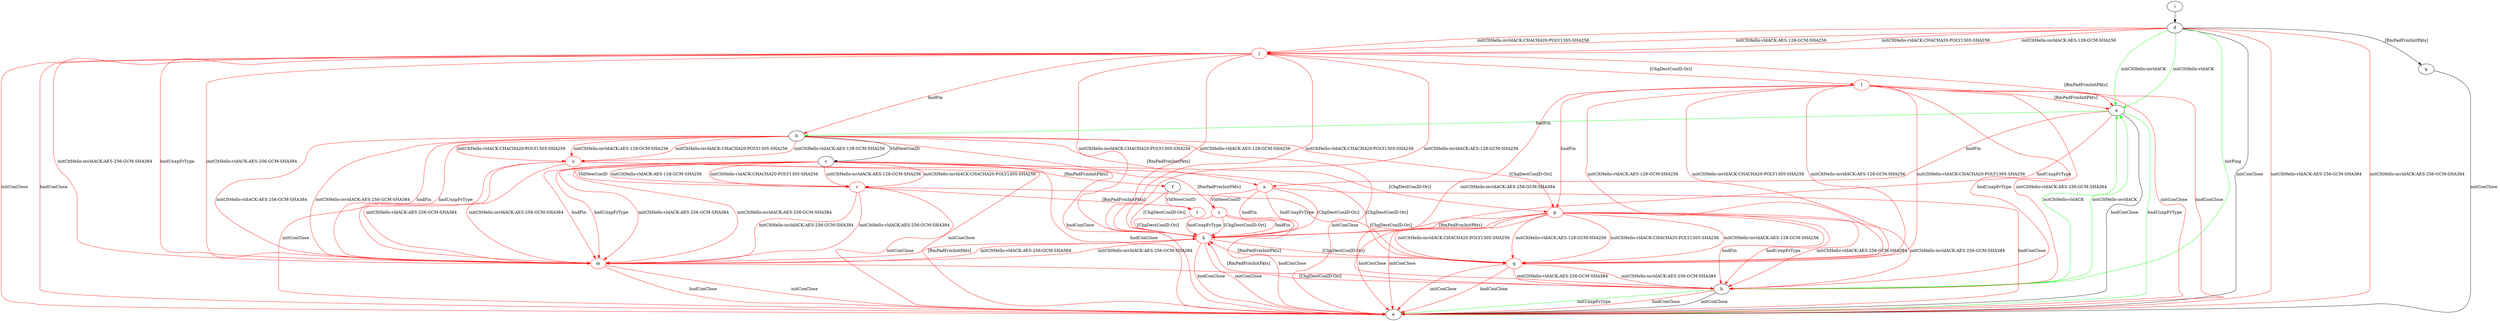 digraph "" {
	a -> b	[key=0,
		color=green,
		label="hndFin "];
	a -> e	[key=0,
		label="hndConClose "];
	a -> e	[key=1,
		color=green,
		label="hndUnxpFrType "];
	k	[color=red];
	a -> k	[key=0,
		color=red,
		label="hndUnxpFrType "];
	n	[color=red];
	a -> n	[key=0,
		color=red,
		label="hndFin "];
	b -> c	[key=0,
		label="VldNewConID "];
	b -> e	[key=0,
		color=red,
		label="initConClose "];
	b -> e	[key=1,
		color=red,
		label="hndConClose "];
	m	[color=red];
	b -> m	[key=0,
		color=red,
		label="initCltHello-vldACK:AES-256-GCM-SHA384 "];
	b -> m	[key=1,
		color=red,
		label="initCltHello-invldACK:AES-256-GCM-SHA384 "];
	b -> m	[key=2,
		color=red,
		label="hndFin "];
	b -> m	[key=3,
		color=red,
		label="hndUnxpFrType "];
	b -> n	[key=0,
		color=red,
		label="[RmPadFrmInitPkts] "];
	o	[color=red];
	b -> o	[key=0,
		color=red,
		label="initCltHello-vldACK:AES-128-GCM-SHA256 "];
	b -> o	[key=1,
		color=red,
		label="initCltHello-vldACK:CHACHA20-POLY1305-SHA256 "];
	b -> o	[key=2,
		color=red,
		label="initCltHello-invldACK:AES-128-GCM-SHA256 "];
	b -> o	[key=3,
		color=red,
		label="initCltHello-invldACK:CHACHA20-POLY1305-SHA256 "];
	p	[color=red];
	b -> p	[key=0,
		color=red,
		label="[ChgDestConID-Ori] "];
	c -> e	[key=0,
		color=red,
		label="initConClose "];
	c -> e	[key=1,
		color=red,
		label="hndConClose "];
	c -> m	[key=0,
		color=red,
		label="initCltHello-vldACK:AES-256-GCM-SHA384 "];
	c -> m	[key=1,
		color=red,
		label="initCltHello-invldACK:AES-256-GCM-SHA384 "];
	c -> m	[key=2,
		color=red,
		label="hndFin "];
	c -> m	[key=3,
		color=red,
		label="hndUnxpFrType "];
	c -> p	[key=0,
		color=red,
		label="[ChgDestConID-Ori] "];
	r	[color=red];
	c -> r	[key=0,
		color=red,
		label="initCltHello-vldACK:AES-128-GCM-SHA256 "];
	c -> r	[key=1,
		color=red,
		label="initCltHello-vldACK:CHACHA20-POLY1305-SHA256 "];
	c -> r	[key=2,
		color=red,
		label="initCltHello-invldACK:AES-128-GCM-SHA256 "];
	c -> r	[key=3,
		color=red,
		label="initCltHello-invldACK:CHACHA20-POLY1305-SHA256 "];
	s	[color=red];
	c -> s	[key=0,
		color=red,
		label="[RmPadFrmInitPkts] "];
	d -> a	[key=0,
		color=green,
		label="initCltHello-vldACK "];
	d -> a	[key=1,
		color=green,
		label="initCltHello-invldACK "];
	d -> e	[key=0,
		label="initConClose "];
	d -> e	[key=1,
		color=red,
		label="initCltHello-vldACK:AES-256-GCM-SHA384 "];
	d -> e	[key=2,
		color=red,
		label="initCltHello-invldACK:AES-256-GCM-SHA384 "];
	d -> g	[key=0,
		label="[RmPadFrmInitPkts] "];
	d -> h	[key=0,
		color=green,
		label="initPing "];
	j	[color=red];
	d -> j	[key=0,
		color=red,
		label="initCltHello-vldACK:AES-128-GCM-SHA256 "];
	d -> j	[key=1,
		color=red,
		label="initCltHello-vldACK:CHACHA20-POLY1305-SHA256 "];
	d -> j	[key=2,
		color=red,
		label="initCltHello-invldACK:AES-128-GCM-SHA256 "];
	d -> j	[key=3,
		color=red,
		label="initCltHello-invldACK:CHACHA20-POLY1305-SHA256 "];
	f -> k	[key=0,
		color=red,
		label="[ChgDestConID-Ori] "];
	t	[color=red];
	f -> t	[key=0,
		color=red,
		label="VldNewConID "];
	g -> e	[key=0,
		label="initConClose "];
	h -> a	[key=0,
		color=green,
		label="initCltHello-vldACK "];
	h -> a	[key=1,
		color=green,
		label="initCltHello-invldACK "];
	h -> e	[key=0,
		label="initConClose "];
	h -> e	[key=1,
		color=green,
		label="initUnxpFrType "];
	h -> e	[key=2,
		color=red,
		label="hndConClose "];
	h -> k	[key=0,
		color=red,
		label="[RmPadFrmInitPkts] "];
	i -> d	[key=0];
	j -> a	[key=0,
		color=red,
		label="[RmPadFrmInitPkts] "];
	j -> b	[key=0,
		color=red,
		label="hndFin "];
	j -> e	[key=0,
		color=red,
		label="initConClose "];
	j -> e	[key=1,
		color=red,
		label="hndConClose "];
	j -> k	[key=0,
		color=red,
		label="initCltHello-vldACK:AES-128-GCM-SHA256 "];
	j -> k	[key=1,
		color=red,
		label="initCltHello-vldACK:CHACHA20-POLY1305-SHA256 "];
	j -> k	[key=2,
		color=red,
		label="initCltHello-invldACK:AES-128-GCM-SHA256 "];
	j -> k	[key=3,
		color=red,
		label="initCltHello-invldACK:CHACHA20-POLY1305-SHA256 "];
	l	[color=red];
	j -> l	[key=0,
		color=red,
		label="[ChgDestConID-Ori] "];
	j -> m	[key=0,
		color=red,
		label="initCltHello-vldACK:AES-256-GCM-SHA384 "];
	j -> m	[key=1,
		color=red,
		label="initCltHello-invldACK:AES-256-GCM-SHA384 "];
	j -> m	[key=2,
		color=red,
		label="hndUnxpFrType "];
	k -> e	[key=0,
		color=red,
		label="initConClose "];
	k -> e	[key=1,
		color=red,
		label="hndConClose "];
	k -> m	[key=0,
		color=red,
		label="initCltHello-vldACK:AES-256-GCM-SHA384 "];
	k -> m	[key=1,
		color=red,
		label="initCltHello-invldACK:AES-256-GCM-SHA384 "];
	q	[color=red];
	k -> q	[key=0,
		color=red,
		label="[ChgDestConID-Ori] "];
	l -> a	[key=0,
		color=red,
		label="[RmPadFrmInitPkts] "];
	l -> e	[key=0,
		color=red,
		label="initConClose "];
	l -> e	[key=1,
		color=red,
		label="hndConClose "];
	l -> h	[key=0,
		color=red,
		label="initCltHello-vldACK:AES-256-GCM-SHA384 "];
	l -> h	[key=1,
		color=red,
		label="initCltHello-invldACK:AES-256-GCM-SHA384 "];
	l -> h	[key=2,
		color=red,
		label="hndUnxpFrType "];
	l -> p	[key=0,
		color=red,
		label="hndFin "];
	l -> q	[key=0,
		color=red,
		label="initCltHello-vldACK:AES-128-GCM-SHA256 "];
	l -> q	[key=1,
		color=red,
		label="initCltHello-vldACK:CHACHA20-POLY1305-SHA256 "];
	l -> q	[key=2,
		color=red,
		label="initCltHello-invldACK:AES-128-GCM-SHA256 "];
	l -> q	[key=3,
		color=red,
		label="initCltHello-invldACK:CHACHA20-POLY1305-SHA256 "];
	m -> e	[key=0,
		color=red,
		label="initConClose "];
	m -> e	[key=1,
		color=red,
		label="hndConClose "];
	m -> h	[key=0,
		color=red,
		label="[ChgDestConID-Ori] "];
	m -> k	[key=0,
		color=red,
		label="[RmPadFrmInitPkts] "];
	n -> e	[key=0,
		color=red,
		label="hndConClose "];
	n -> k	[key=0,
		color=red,
		label="hndFin "];
	n -> k	[key=1,
		color=red,
		label="hndUnxpFrType "];
	n -> k	[key=2,
		color=red,
		label="[ChgDestConID-Ori] "];
	n -> s	[key=0,
		color=red,
		label="VldNewConID "];
	o -> e	[key=0,
		color=red,
		label="initConClose "];
	o -> f	[key=0,
		color=red,
		label="[RmPadFrmInitPkts] "];
	o -> m	[key=0,
		color=red,
		label="initCltHello-vldACK:AES-256-GCM-SHA384 "];
	o -> m	[key=1,
		color=red,
		label="initCltHello-invldACK:AES-256-GCM-SHA384 "];
	o -> q	[key=0,
		color=red,
		label="[ChgDestConID-Ori] "];
	o -> r	[key=0,
		color=red,
		label="VldNewConID "];
	p -> e	[key=0,
		color=red,
		label="initConClose "];
	p -> e	[key=1,
		color=red,
		label="hndConClose "];
	p -> h	[key=0,
		color=red,
		label="initCltHello-vldACK:AES-256-GCM-SHA384 "];
	p -> h	[key=1,
		color=red,
		label="initCltHello-invldACK:AES-256-GCM-SHA384 "];
	p -> h	[key=2,
		color=red,
		label="hndFin "];
	p -> h	[key=3,
		color=red,
		label="hndUnxpFrType "];
	p -> k	[key=0,
		color=red,
		label="[RmPadFrmInitPkts] "];
	p -> q	[key=0,
		color=red,
		label="initCltHello-vldACK:AES-128-GCM-SHA256 "];
	p -> q	[key=1,
		color=red,
		label="initCltHello-vldACK:CHACHA20-POLY1305-SHA256 "];
	p -> q	[key=2,
		color=red,
		label="initCltHello-invldACK:AES-128-GCM-SHA256 "];
	p -> q	[key=3,
		color=red,
		label="initCltHello-invldACK:CHACHA20-POLY1305-SHA256 "];
	q -> e	[key=0,
		color=red,
		label="initConClose "];
	q -> e	[key=1,
		color=red,
		label="hndConClose "];
	q -> h	[key=0,
		color=red,
		label="initCltHello-vldACK:AES-256-GCM-SHA384 "];
	q -> h	[key=1,
		color=red,
		label="initCltHello-invldACK:AES-256-GCM-SHA384 "];
	q -> k	[key=0,
		color=red,
		label="[RmPadFrmInitPkts] "];
	r -> e	[key=0,
		color=red,
		label="initConClose "];
	r -> m	[key=0,
		color=red,
		label="initCltHello-vldACK:AES-256-GCM-SHA384 "];
	r -> m	[key=1,
		color=red,
		label="initCltHello-invldACK:AES-256-GCM-SHA384 "];
	r -> q	[key=0,
		color=red,
		label="[ChgDestConID-Ori] "];
	r -> t	[key=0,
		color=red,
		label="[RmPadFrmInitPkts] "];
	s -> e	[key=0,
		color=red,
		label="hndConClose "];
	s -> k	[key=0,
		color=red,
		label="hndFin "];
	s -> k	[key=1,
		color=red,
		label="hndUnxpFrType "];
	s -> k	[key=2,
		color=red,
		label="[ChgDestConID-Ori] "];
	t -> k	[key=0,
		color=red,
		label="[ChgDestConID-Ori] "];
}
